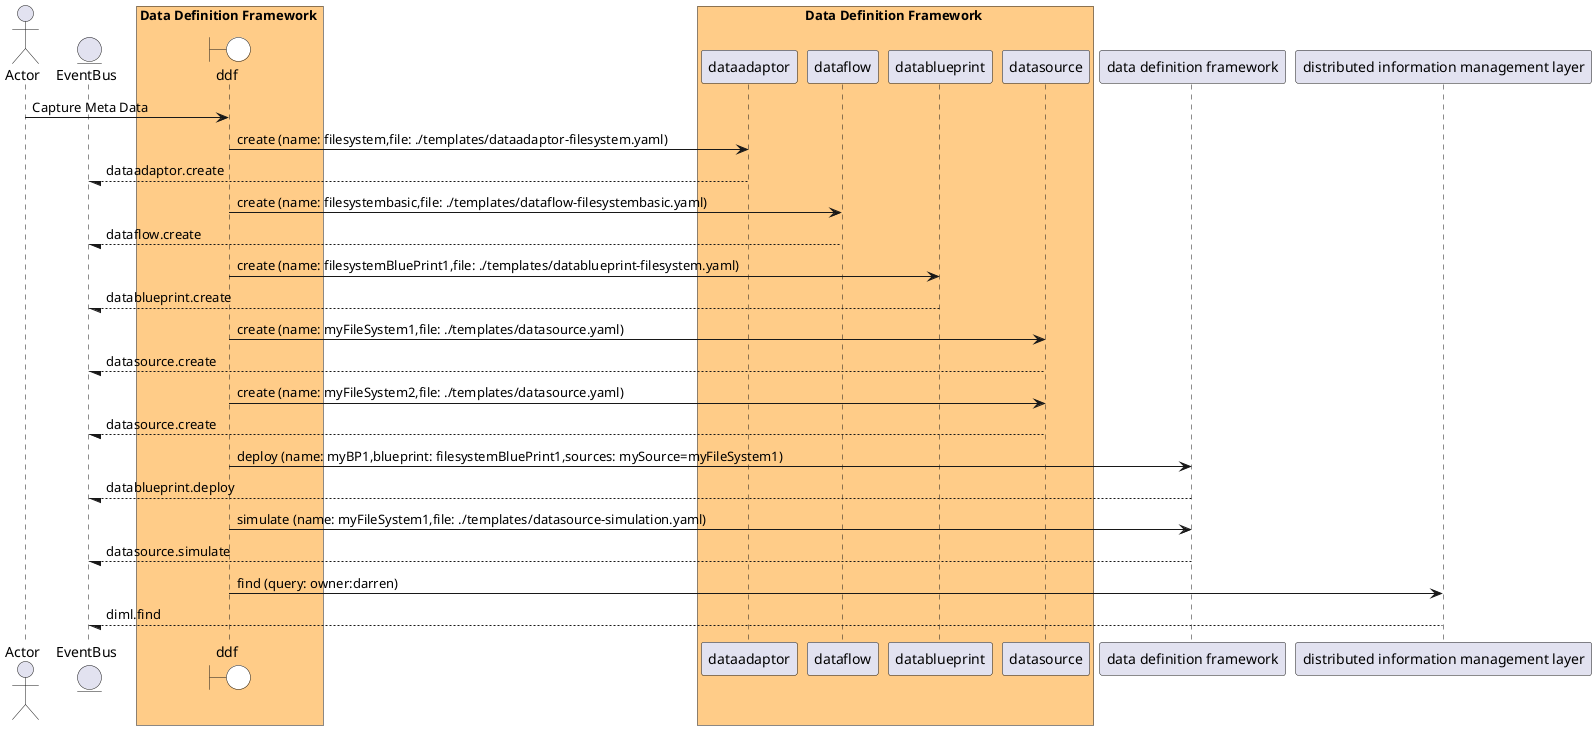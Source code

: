 @startuml

actor "Actor"


entity EventBus

box Data Definition Framework #ffcc88
    boundary ddf #white
end box


box Data Definition Framework #ffcc88
            participant dataadaptor
            participant dataflow
            participant datablueprint
            participant datasource
    end box

box Distributed Information Management Layer #ffcc88
    end box


"Actor" -> ddf: Capture Meta Data

    ddf -> "dataadaptor": create (name: filesystem,file: ./templates/dataadaptor-filesystem.yaml)

    "dataadaptor" --/ EventBus: dataadaptor.create

    ddf -> "dataflow": create (name: filesystembasic,file: ./templates/dataflow-filesystembasic.yaml)

    "dataflow" --/ EventBus: dataflow.create

    ddf -> "datablueprint": create (name: filesystemBluePrint1,file: ./templates/datablueprint-filesystem.yaml)

    "datablueprint" --/ EventBus: datablueprint.create

    ddf -> "datasource": create (name: myFileSystem1,file: ./templates/datasource.yaml)

    "datasource" --/ EventBus: datasource.create

    ddf -> "datasource": create (name: myFileSystem2,file: ./templates/datasource.yaml)

    "datasource" --/ EventBus: datasource.create

    ddf -> "data definition framework": deploy (name: myBP1,blueprint: filesystemBluePrint1,sources: mySource=myFileSystem1)

    "data definition framework" --/ EventBus: datablueprint.deploy

    ddf -> "data definition framework": simulate (name: myFileSystem1,file: ./templates/datasource-simulation.yaml)

    "data definition framework" --/ EventBus: datasource.simulate

    ddf -> "distributed information management layer": find (query: owner:darren)

    "distributed information management layer" --/ EventBus: diml.find



@enduml
